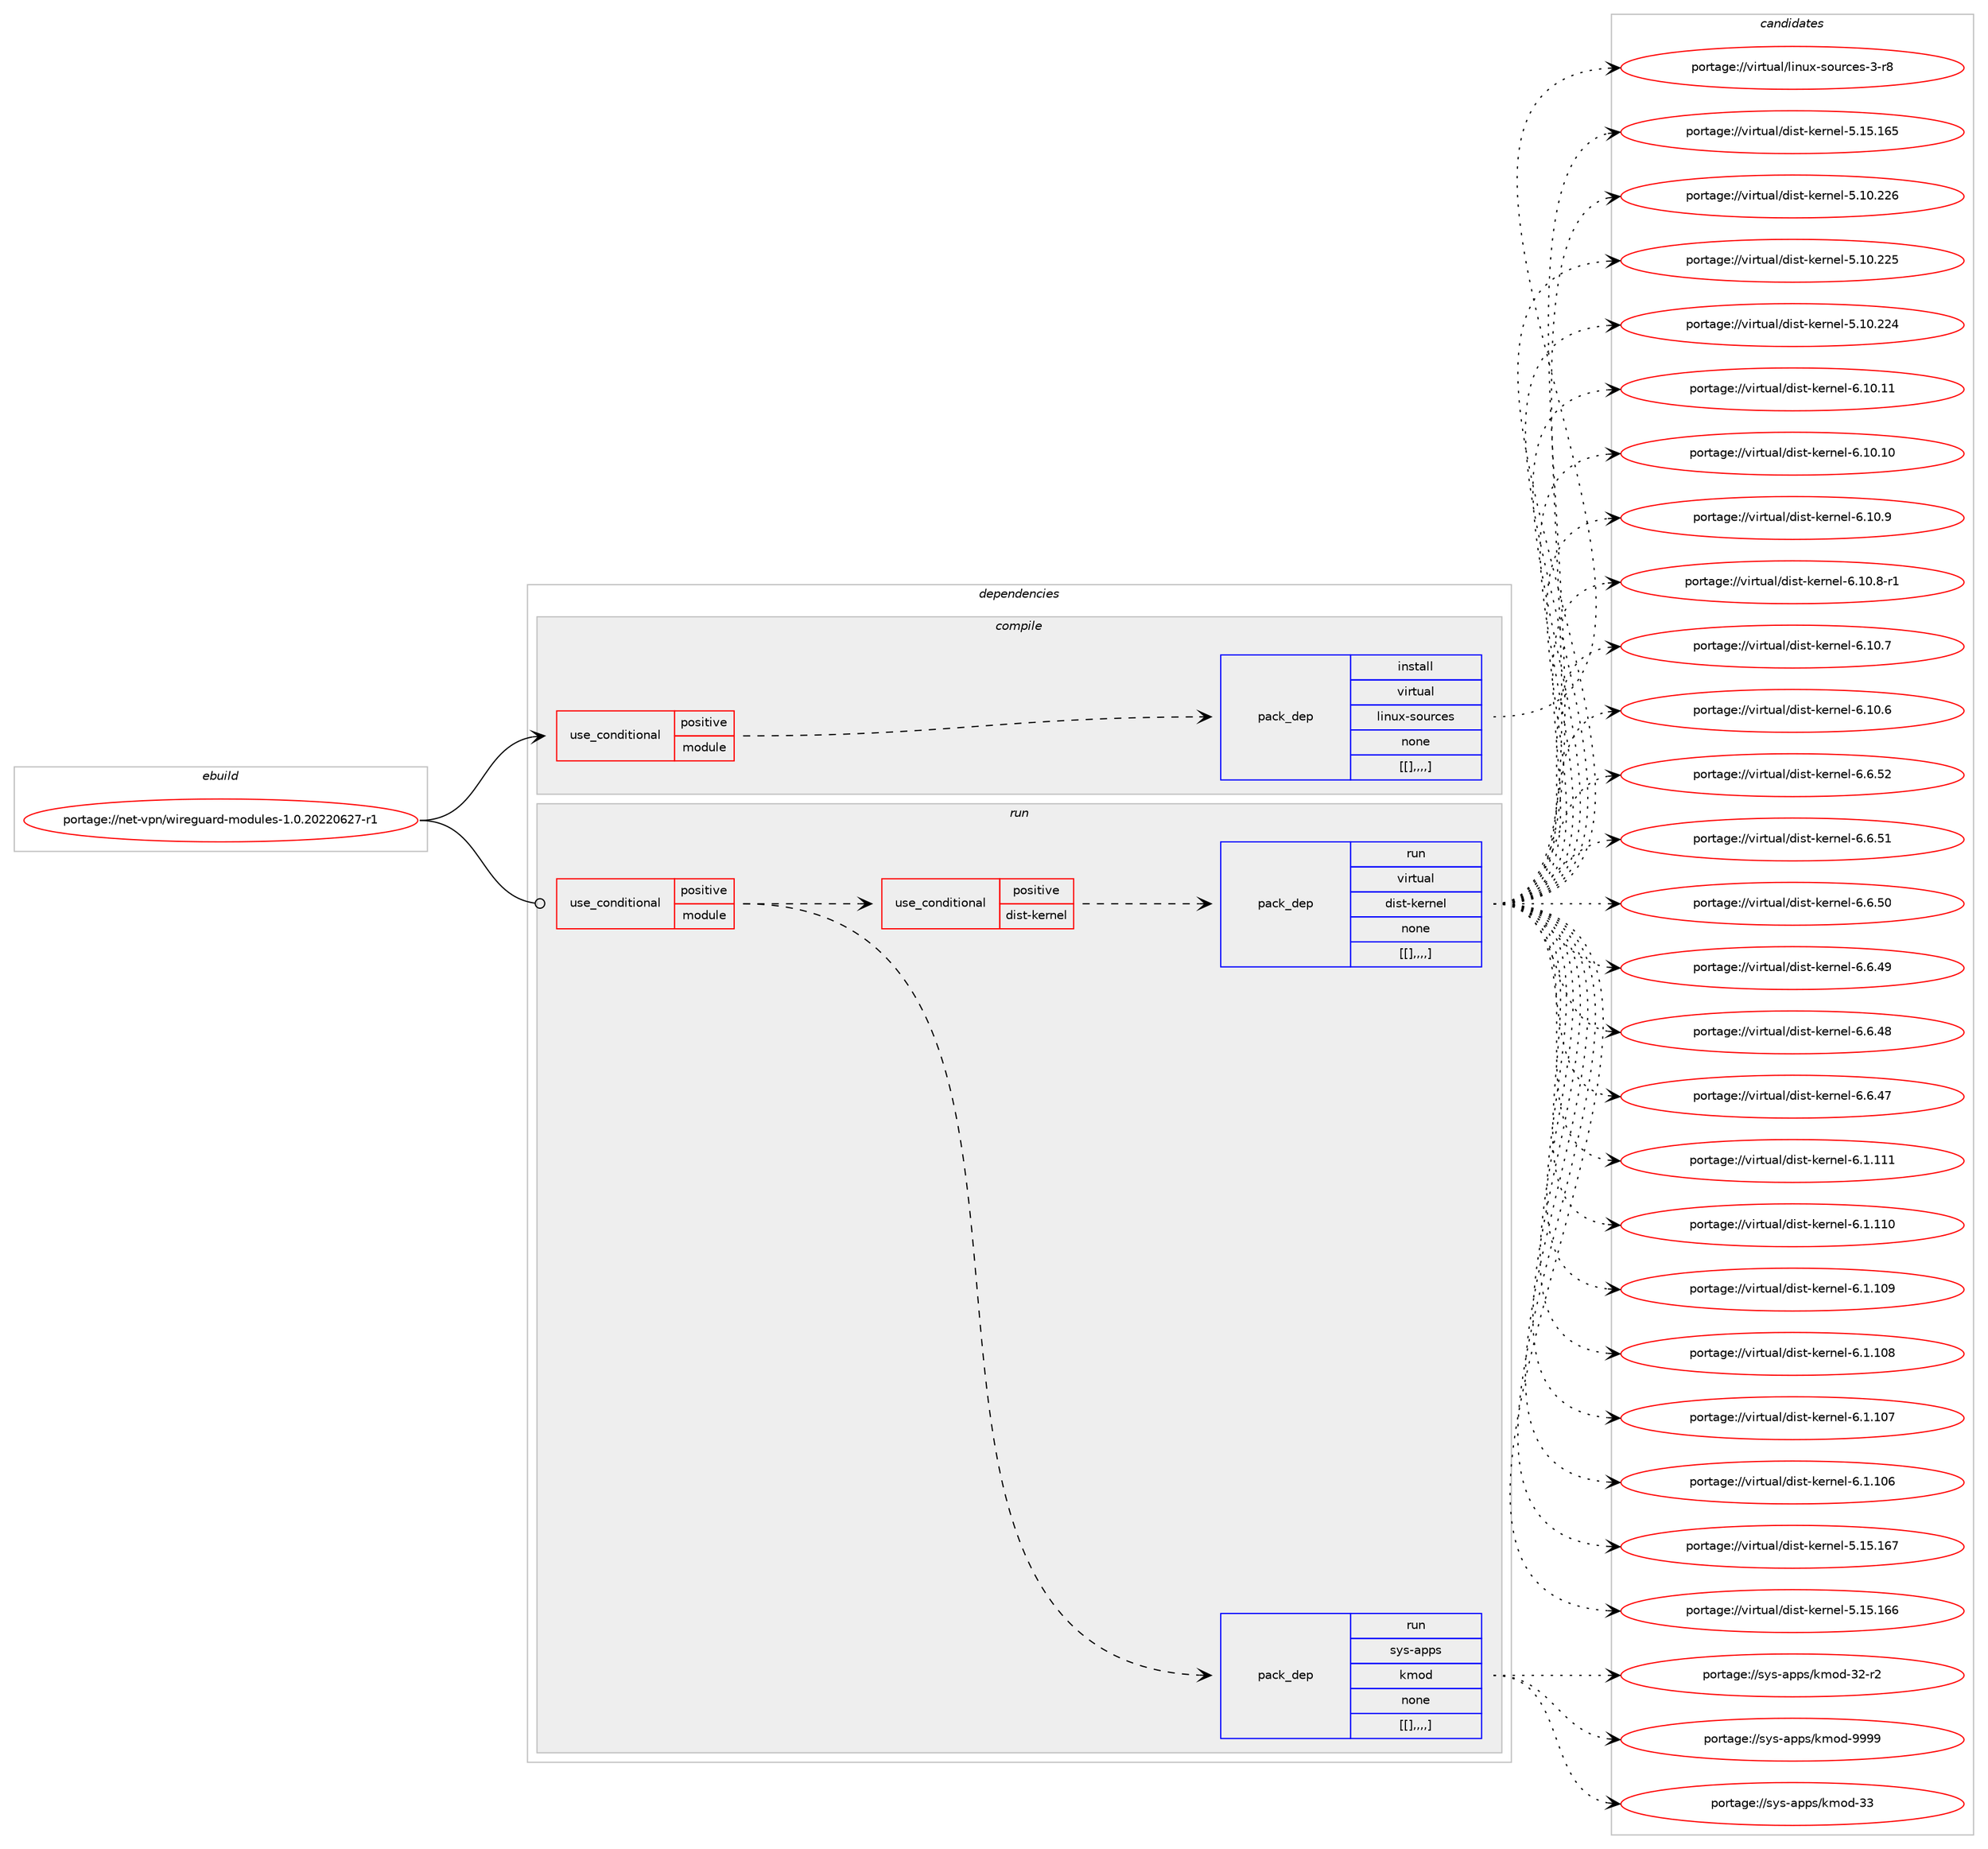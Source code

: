 digraph prolog {

# *************
# Graph options
# *************

newrank=true;
concentrate=true;
compound=true;
graph [rankdir=LR,fontname=Helvetica,fontsize=10,ranksep=1.5];#, ranksep=2.5, nodesep=0.2];
edge  [arrowhead=vee];
node  [fontname=Helvetica,fontsize=10];

# **********
# The ebuild
# **********

subgraph cluster_leftcol {
color=gray;
label=<<i>ebuild</i>>;
id [label="portage://net-vpn/wireguard-modules-1.0.20220627-r1", color=red, width=4, href="../net-vpn/wireguard-modules-1.0.20220627-r1.svg"];
}

# ****************
# The dependencies
# ****************

subgraph cluster_midcol {
color=gray;
label=<<i>dependencies</i>>;
subgraph cluster_compile {
fillcolor="#eeeeee";
style=filled;
label=<<i>compile</i>>;
subgraph cond106075 {
dependency397334 [label=<<TABLE BORDER="0" CELLBORDER="1" CELLSPACING="0" CELLPADDING="4"><TR><TD ROWSPAN="3" CELLPADDING="10">use_conditional</TD></TR><TR><TD>positive</TD></TR><TR><TD>module</TD></TR></TABLE>>, shape=none, color=red];
subgraph pack288434 {
dependency397335 [label=<<TABLE BORDER="0" CELLBORDER="1" CELLSPACING="0" CELLPADDING="4" WIDTH="220"><TR><TD ROWSPAN="6" CELLPADDING="30">pack_dep</TD></TR><TR><TD WIDTH="110">install</TD></TR><TR><TD>virtual</TD></TR><TR><TD>linux-sources</TD></TR><TR><TD>none</TD></TR><TR><TD>[[],,,,]</TD></TR></TABLE>>, shape=none, color=blue];
}
dependency397334:e -> dependency397335:w [weight=20,style="dashed",arrowhead="vee"];
}
id:e -> dependency397334:w [weight=20,style="solid",arrowhead="vee"];
}
subgraph cluster_compileandrun {
fillcolor="#eeeeee";
style=filled;
label=<<i>compile and run</i>>;
}
subgraph cluster_run {
fillcolor="#eeeeee";
style=filled;
label=<<i>run</i>>;
subgraph cond106076 {
dependency397336 [label=<<TABLE BORDER="0" CELLBORDER="1" CELLSPACING="0" CELLPADDING="4"><TR><TD ROWSPAN="3" CELLPADDING="10">use_conditional</TD></TR><TR><TD>positive</TD></TR><TR><TD>module</TD></TR></TABLE>>, shape=none, color=red];
subgraph pack288435 {
dependency397337 [label=<<TABLE BORDER="0" CELLBORDER="1" CELLSPACING="0" CELLPADDING="4" WIDTH="220"><TR><TD ROWSPAN="6" CELLPADDING="30">pack_dep</TD></TR><TR><TD WIDTH="110">run</TD></TR><TR><TD>sys-apps</TD></TR><TR><TD>kmod</TD></TR><TR><TD>none</TD></TR><TR><TD>[[],,,,]</TD></TR></TABLE>>, shape=none, color=blue];
}
dependency397336:e -> dependency397337:w [weight=20,style="dashed",arrowhead="vee"];
subgraph cond106077 {
dependency397338 [label=<<TABLE BORDER="0" CELLBORDER="1" CELLSPACING="0" CELLPADDING="4"><TR><TD ROWSPAN="3" CELLPADDING="10">use_conditional</TD></TR><TR><TD>positive</TD></TR><TR><TD>dist-kernel</TD></TR></TABLE>>, shape=none, color=red];
subgraph pack288436 {
dependency397339 [label=<<TABLE BORDER="0" CELLBORDER="1" CELLSPACING="0" CELLPADDING="4" WIDTH="220"><TR><TD ROWSPAN="6" CELLPADDING="30">pack_dep</TD></TR><TR><TD WIDTH="110">run</TD></TR><TR><TD>virtual</TD></TR><TR><TD>dist-kernel</TD></TR><TR><TD>none</TD></TR><TR><TD>[[],,,,]</TD></TR></TABLE>>, shape=none, color=blue];
}
dependency397338:e -> dependency397339:w [weight=20,style="dashed",arrowhead="vee"];
}
dependency397336:e -> dependency397338:w [weight=20,style="dashed",arrowhead="vee"];
}
id:e -> dependency397336:w [weight=20,style="solid",arrowhead="odot"];
}
}

# **************
# The candidates
# **************

subgraph cluster_choices {
rank=same;
color=gray;
label=<<i>candidates</i>>;

subgraph choice288434 {
color=black;
nodesep=1;
choice1181051141161179710847108105110117120451151111171149910111545514511456 [label="portage://virtual/linux-sources-3-r8", color=red, width=4,href="../virtual/linux-sources-3-r8.svg"];
dependency397335:e -> choice1181051141161179710847108105110117120451151111171149910111545514511456:w [style=dotted,weight="100"];
}
subgraph choice288435 {
color=black;
nodesep=1;
choice1151211154597112112115471071091111004557575757 [label="portage://sys-apps/kmod-9999", color=red, width=4,href="../sys-apps/kmod-9999.svg"];
choice115121115459711211211547107109111100455151 [label="portage://sys-apps/kmod-33", color=red, width=4,href="../sys-apps/kmod-33.svg"];
choice1151211154597112112115471071091111004551504511450 [label="portage://sys-apps/kmod-32-r2", color=red, width=4,href="../sys-apps/kmod-32-r2.svg"];
dependency397337:e -> choice1151211154597112112115471071091111004557575757:w [style=dotted,weight="100"];
dependency397337:e -> choice115121115459711211211547107109111100455151:w [style=dotted,weight="100"];
dependency397337:e -> choice1151211154597112112115471071091111004551504511450:w [style=dotted,weight="100"];
}
subgraph choice288436 {
color=black;
nodesep=1;
choice1181051141161179710847100105115116451071011141101011084554464948464949 [label="portage://virtual/dist-kernel-6.10.11", color=red, width=4,href="../virtual/dist-kernel-6.10.11.svg"];
choice1181051141161179710847100105115116451071011141101011084554464948464948 [label="portage://virtual/dist-kernel-6.10.10", color=red, width=4,href="../virtual/dist-kernel-6.10.10.svg"];
choice11810511411611797108471001051151164510710111411010110845544649484657 [label="portage://virtual/dist-kernel-6.10.9", color=red, width=4,href="../virtual/dist-kernel-6.10.9.svg"];
choice118105114116117971084710010511511645107101114110101108455446494846564511449 [label="portage://virtual/dist-kernel-6.10.8-r1", color=red, width=4,href="../virtual/dist-kernel-6.10.8-r1.svg"];
choice11810511411611797108471001051151164510710111411010110845544649484655 [label="portage://virtual/dist-kernel-6.10.7", color=red, width=4,href="../virtual/dist-kernel-6.10.7.svg"];
choice11810511411611797108471001051151164510710111411010110845544649484654 [label="portage://virtual/dist-kernel-6.10.6", color=red, width=4,href="../virtual/dist-kernel-6.10.6.svg"];
choice11810511411611797108471001051151164510710111411010110845544654465350 [label="portage://virtual/dist-kernel-6.6.52", color=red, width=4,href="../virtual/dist-kernel-6.6.52.svg"];
choice11810511411611797108471001051151164510710111411010110845544654465349 [label="portage://virtual/dist-kernel-6.6.51", color=red, width=4,href="../virtual/dist-kernel-6.6.51.svg"];
choice11810511411611797108471001051151164510710111411010110845544654465348 [label="portage://virtual/dist-kernel-6.6.50", color=red, width=4,href="../virtual/dist-kernel-6.6.50.svg"];
choice11810511411611797108471001051151164510710111411010110845544654465257 [label="portage://virtual/dist-kernel-6.6.49", color=red, width=4,href="../virtual/dist-kernel-6.6.49.svg"];
choice11810511411611797108471001051151164510710111411010110845544654465256 [label="portage://virtual/dist-kernel-6.6.48", color=red, width=4,href="../virtual/dist-kernel-6.6.48.svg"];
choice11810511411611797108471001051151164510710111411010110845544654465255 [label="portage://virtual/dist-kernel-6.6.47", color=red, width=4,href="../virtual/dist-kernel-6.6.47.svg"];
choice1181051141161179710847100105115116451071011141101011084554464946494949 [label="portage://virtual/dist-kernel-6.1.111", color=red, width=4,href="../virtual/dist-kernel-6.1.111.svg"];
choice1181051141161179710847100105115116451071011141101011084554464946494948 [label="portage://virtual/dist-kernel-6.1.110", color=red, width=4,href="../virtual/dist-kernel-6.1.110.svg"];
choice1181051141161179710847100105115116451071011141101011084554464946494857 [label="portage://virtual/dist-kernel-6.1.109", color=red, width=4,href="../virtual/dist-kernel-6.1.109.svg"];
choice1181051141161179710847100105115116451071011141101011084554464946494856 [label="portage://virtual/dist-kernel-6.1.108", color=red, width=4,href="../virtual/dist-kernel-6.1.108.svg"];
choice1181051141161179710847100105115116451071011141101011084554464946494855 [label="portage://virtual/dist-kernel-6.1.107", color=red, width=4,href="../virtual/dist-kernel-6.1.107.svg"];
choice1181051141161179710847100105115116451071011141101011084554464946494854 [label="portage://virtual/dist-kernel-6.1.106", color=red, width=4,href="../virtual/dist-kernel-6.1.106.svg"];
choice118105114116117971084710010511511645107101114110101108455346495346495455 [label="portage://virtual/dist-kernel-5.15.167", color=red, width=4,href="../virtual/dist-kernel-5.15.167.svg"];
choice118105114116117971084710010511511645107101114110101108455346495346495454 [label="portage://virtual/dist-kernel-5.15.166", color=red, width=4,href="../virtual/dist-kernel-5.15.166.svg"];
choice118105114116117971084710010511511645107101114110101108455346495346495453 [label="portage://virtual/dist-kernel-5.15.165", color=red, width=4,href="../virtual/dist-kernel-5.15.165.svg"];
choice118105114116117971084710010511511645107101114110101108455346494846505054 [label="portage://virtual/dist-kernel-5.10.226", color=red, width=4,href="../virtual/dist-kernel-5.10.226.svg"];
choice118105114116117971084710010511511645107101114110101108455346494846505053 [label="portage://virtual/dist-kernel-5.10.225", color=red, width=4,href="../virtual/dist-kernel-5.10.225.svg"];
choice118105114116117971084710010511511645107101114110101108455346494846505052 [label="portage://virtual/dist-kernel-5.10.224", color=red, width=4,href="../virtual/dist-kernel-5.10.224.svg"];
dependency397339:e -> choice1181051141161179710847100105115116451071011141101011084554464948464949:w [style=dotted,weight="100"];
dependency397339:e -> choice1181051141161179710847100105115116451071011141101011084554464948464948:w [style=dotted,weight="100"];
dependency397339:e -> choice11810511411611797108471001051151164510710111411010110845544649484657:w [style=dotted,weight="100"];
dependency397339:e -> choice118105114116117971084710010511511645107101114110101108455446494846564511449:w [style=dotted,weight="100"];
dependency397339:e -> choice11810511411611797108471001051151164510710111411010110845544649484655:w [style=dotted,weight="100"];
dependency397339:e -> choice11810511411611797108471001051151164510710111411010110845544649484654:w [style=dotted,weight="100"];
dependency397339:e -> choice11810511411611797108471001051151164510710111411010110845544654465350:w [style=dotted,weight="100"];
dependency397339:e -> choice11810511411611797108471001051151164510710111411010110845544654465349:w [style=dotted,weight="100"];
dependency397339:e -> choice11810511411611797108471001051151164510710111411010110845544654465348:w [style=dotted,weight="100"];
dependency397339:e -> choice11810511411611797108471001051151164510710111411010110845544654465257:w [style=dotted,weight="100"];
dependency397339:e -> choice11810511411611797108471001051151164510710111411010110845544654465256:w [style=dotted,weight="100"];
dependency397339:e -> choice11810511411611797108471001051151164510710111411010110845544654465255:w [style=dotted,weight="100"];
dependency397339:e -> choice1181051141161179710847100105115116451071011141101011084554464946494949:w [style=dotted,weight="100"];
dependency397339:e -> choice1181051141161179710847100105115116451071011141101011084554464946494948:w [style=dotted,weight="100"];
dependency397339:e -> choice1181051141161179710847100105115116451071011141101011084554464946494857:w [style=dotted,weight="100"];
dependency397339:e -> choice1181051141161179710847100105115116451071011141101011084554464946494856:w [style=dotted,weight="100"];
dependency397339:e -> choice1181051141161179710847100105115116451071011141101011084554464946494855:w [style=dotted,weight="100"];
dependency397339:e -> choice1181051141161179710847100105115116451071011141101011084554464946494854:w [style=dotted,weight="100"];
dependency397339:e -> choice118105114116117971084710010511511645107101114110101108455346495346495455:w [style=dotted,weight="100"];
dependency397339:e -> choice118105114116117971084710010511511645107101114110101108455346495346495454:w [style=dotted,weight="100"];
dependency397339:e -> choice118105114116117971084710010511511645107101114110101108455346495346495453:w [style=dotted,weight="100"];
dependency397339:e -> choice118105114116117971084710010511511645107101114110101108455346494846505054:w [style=dotted,weight="100"];
dependency397339:e -> choice118105114116117971084710010511511645107101114110101108455346494846505053:w [style=dotted,weight="100"];
dependency397339:e -> choice118105114116117971084710010511511645107101114110101108455346494846505052:w [style=dotted,weight="100"];
}
}

}
